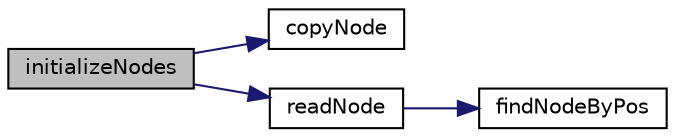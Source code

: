 digraph "initializeNodes"
{
 // LATEX_PDF_SIZE
  edge [fontname="Helvetica",fontsize="10",labelfontname="Helvetica",labelfontsize="10"];
  node [fontname="Helvetica",fontsize="10",shape=record];
  rankdir="LR";
  Node1 [label="initializeNodes",height=0.2,width=0.4,color="black", fillcolor="grey75", style="filled", fontcolor="black",tooltip="It reads the inodes from disk and store them in new structures myFileSystem->nodes[i]."];
  Node1 -> Node2 [color="midnightblue",fontsize="10",style="solid",fontname="Helvetica"];
  Node2 [label="copyNode",height=0.2,width=0.4,color="black", fillcolor="white", style="filled",URL="$my_f_s_8c.html#a80c2e58d7f693928a6139661060bbc9c",tooltip="Copies the content from one node to another."];
  Node1 -> Node3 [color="midnightblue",fontsize="10",style="solid",fontname="Helvetica"];
  Node3 [label="readNode",height=0.2,width=0.4,color="black", fillcolor="white", style="filled",URL="$my_f_s_8c.html#a352c4e7c2fb4b77d575fb5c973facebf",tooltip="Reads an inode from the backup file."];
  Node3 -> Node4 [color="midnightblue",fontsize="10",style="solid",fontname="Helvetica"];
  Node4 [label="findNodeByPos",height=0.2,width=0.4,color="black", fillcolor="white", style="filled",URL="$my_f_s_8c.html#ac7f7d46f16a740cc34ee97732a3c2ce0",tooltip="Computes the position (byte) of a given inode in the backup file."];
}

